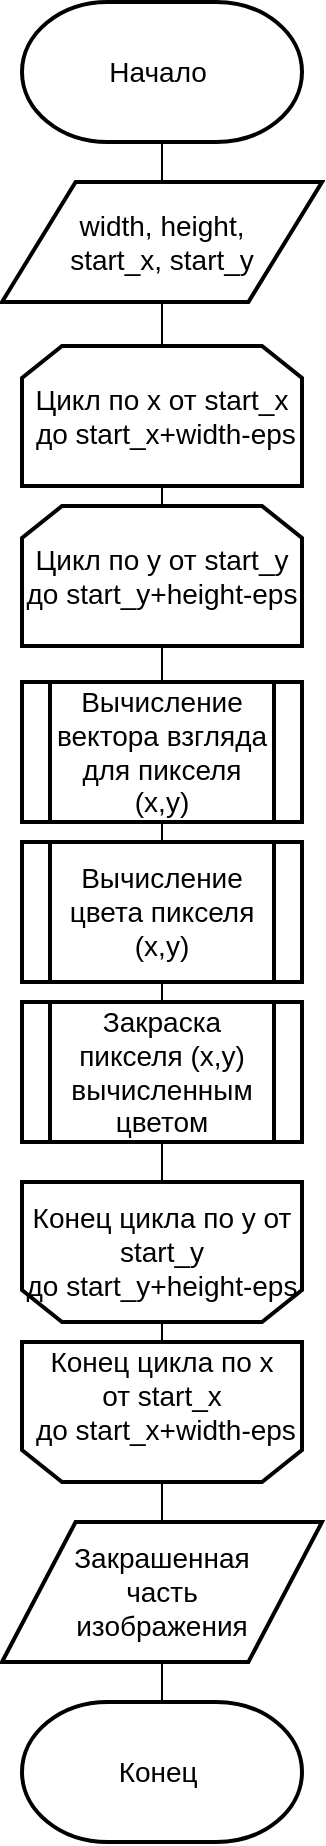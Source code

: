 <mxfile version="13.9.9" type="device"><diagram id="C5RBs43oDa-KdzZeNtuy" name="Page-1"><mxGraphModel dx="952" dy="1813" grid="1" gridSize="10" guides="1" tooltips="1" connect="1" arrows="1" fold="1" page="1" pageScale="1" pageWidth="827" pageHeight="1169" math="0" shadow="0"><root><mxCell id="WIyWlLk6GJQsqaUBKTNV-0"/><mxCell id="WIyWlLk6GJQsqaUBKTNV-1" parent="WIyWlLk6GJQsqaUBKTNV-0"/><mxCell id="0zO_q9Z6jGt5ZVwD8wrc-7" style="edgeStyle=orthogonalEdgeStyle;rounded=0;orthogonalLoop=1;jettySize=auto;html=1;exitX=0.5;exitY=0;exitDx=0;exitDy=0;entryX=0.5;entryY=1;entryDx=0;entryDy=0;endArrow=none;endFill=0;exitPerimeter=0;entryPerimeter=0;" parent="WIyWlLk6GJQsqaUBKTNV-1" source="JJ_70lgWLToMxQxrHuTC-0" target="_blK2kj-LV2LUoSYWWXs-2" edge="1"><mxGeometry relative="1" as="geometry"><mxPoint x="880" y="660" as="sourcePoint"/><mxPoint x="880" y="540" as="targetPoint"/></mxGeometry></mxCell><mxCell id="WdZP0otw79XUUpHIpCqY-11" value="Конец&amp;nbsp;" style="strokeWidth=2;html=1;shape=mxgraph.flowchart.terminator;whiteSpace=wrap;fontSize=14;" parent="WIyWlLk6GJQsqaUBKTNV-1" vertex="1"><mxGeometry x="810" y="730" width="140" height="70" as="geometry"/></mxCell><mxCell id="_blK2kj-LV2LUoSYWWXs-0" style="edgeStyle=orthogonalEdgeStyle;rounded=0;orthogonalLoop=1;jettySize=auto;html=1;exitX=0.5;exitY=1;exitDx=0;exitDy=0;entryX=0.5;entryY=0;entryDx=0;entryDy=0;entryPerimeter=0;endArrow=none;endFill=0;" parent="WIyWlLk6GJQsqaUBKTNV-1" edge="1"><mxGeometry relative="1" as="geometry"><mxPoint x="880" y="42" as="sourcePoint"/><mxPoint x="880" y="52" as="targetPoint"/></mxGeometry></mxCell><mxCell id="_blK2kj-LV2LUoSYWWXs-2" value="&lt;font style=&quot;font-size: 14px&quot;&gt;Начало&amp;nbsp;&lt;/font&gt;" style="strokeWidth=2;html=1;shape=mxgraph.flowchart.terminator;whiteSpace=wrap;fontSize=14;fontFamily=Helvetica;" parent="WIyWlLk6GJQsqaUBKTNV-1" vertex="1"><mxGeometry x="810" y="-120" width="140" height="70" as="geometry"/></mxCell><mxCell id="_blK2kj-LV2LUoSYWWXs-3" style="edgeStyle=orthogonalEdgeStyle;rounded=0;orthogonalLoop=1;jettySize=auto;html=1;exitX=0.5;exitY=1;exitDx=0;exitDy=0;entryX=0.5;entryY=0;entryDx=0;entryDy=0;endArrow=none;endFill=0;" parent="WIyWlLk6GJQsqaUBKTNV-1" edge="1"><mxGeometry relative="1" as="geometry"><mxPoint x="880" y="50" as="targetPoint"/><mxPoint x="880" y="40" as="sourcePoint"/></mxGeometry></mxCell><mxCell id="_blK2kj-LV2LUoSYWWXs-10" style="edgeStyle=orthogonalEdgeStyle;rounded=0;orthogonalLoop=1;jettySize=auto;html=1;exitX=0.5;exitY=1;exitDx=0;exitDy=0;exitPerimeter=0;entryX=0.5;entryY=0;entryDx=0;entryDy=0;endArrow=none;endFill=0;entryPerimeter=0;" parent="WIyWlLk6GJQsqaUBKTNV-1" edge="1"><mxGeometry relative="1" as="geometry"><mxPoint x="880" y="132" as="targetPoint"/><mxPoint x="880" y="122" as="sourcePoint"/></mxGeometry></mxCell><mxCell id="_blK2kj-LV2LUoSYWWXs-17" style="edgeStyle=orthogonalEdgeStyle;rounded=0;orthogonalLoop=1;jettySize=auto;html=1;exitX=0.5;exitY=1;exitDx=0;exitDy=0;exitPerimeter=0;entryX=0.5;entryY=1;entryDx=0;entryDy=0;endArrow=none;endFill=0;" parent="WIyWlLk6GJQsqaUBKTNV-1" source="KI6t1zhLUABQhlnHe4h6-3" edge="1"><mxGeometry relative="1" as="geometry"><mxPoint x="880" y="560" as="sourcePoint"/><mxPoint x="880" y="470" as="targetPoint"/></mxGeometry></mxCell><mxCell id="KI6t1zhLUABQhlnHe4h6-0" value="&lt;span style=&quot;font-size: 14px&quot;&gt;Цикл по x от&amp;nbsp;&lt;/span&gt;&lt;span style=&quot;font-size: 14px&quot;&gt;start_x&lt;/span&gt;&lt;span style=&quot;font-size: 14px&quot;&gt;&lt;br&gt;&amp;nbsp;до&amp;nbsp;&lt;/span&gt;&lt;span style=&quot;font-size: 14px&quot;&gt;start_x+&lt;/span&gt;&lt;span style=&quot;font-size: 14px&quot;&gt;width-eps&lt;/span&gt;" style="shape=loopLimit;whiteSpace=wrap;html=1;strokeWidth=2;" parent="WIyWlLk6GJQsqaUBKTNV-1" vertex="1"><mxGeometry x="810" y="52" width="140" height="70" as="geometry"/></mxCell><mxCell id="0zO_q9Z6jGt5ZVwD8wrc-1" style="edgeStyle=orthogonalEdgeStyle;rounded=0;orthogonalLoop=1;jettySize=auto;html=1;exitX=0.5;exitY=1;exitDx=0;exitDy=0;entryX=0.5;entryY=0;entryDx=0;entryDy=0;endArrow=none;endFill=0;" parent="WIyWlLk6GJQsqaUBKTNV-1" source="KI6t1zhLUABQhlnHe4h6-2" target="0zO_q9Z6jGt5ZVwD8wrc-0" edge="1"><mxGeometry relative="1" as="geometry"/></mxCell><mxCell id="KI6t1zhLUABQhlnHe4h6-2" value="&lt;span style=&quot;font-size: 14px&quot;&gt;Цикл по y от start_y до&amp;nbsp;&lt;/span&gt;&lt;span style=&quot;font-size: 14px&quot;&gt;start_y+&lt;/span&gt;&lt;span style=&quot;font-size: 14px&quot;&gt;height&lt;/span&gt;&lt;span style=&quot;font-size: 14px&quot;&gt;-eps&lt;/span&gt;" style="shape=loopLimit;whiteSpace=wrap;html=1;strokeWidth=2;" parent="WIyWlLk6GJQsqaUBKTNV-1" vertex="1"><mxGeometry x="810" y="132" width="140" height="70" as="geometry"/></mxCell><mxCell id="0zO_q9Z6jGt5ZVwD8wrc-4" style="edgeStyle=orthogonalEdgeStyle;rounded=0;orthogonalLoop=1;jettySize=auto;html=1;exitX=0.5;exitY=1;exitDx=0;exitDy=0;entryX=0.5;entryY=0;entryDx=0;entryDy=0;endArrow=none;endFill=0;" parent="WIyWlLk6GJQsqaUBKTNV-1" source="0zO_q9Z6jGt5ZVwD8wrc-0" target="0zO_q9Z6jGt5ZVwD8wrc-2" edge="1"><mxGeometry relative="1" as="geometry"/></mxCell><mxCell id="0zO_q9Z6jGt5ZVwD8wrc-0" value="Вычисление цвета пикселя (x,y)" style="shape=process;whiteSpace=wrap;html=1;backgroundOutline=1;strokeWidth=2;fontSize=14;" parent="WIyWlLk6GJQsqaUBKTNV-1" vertex="1"><mxGeometry x="810" y="300" width="140" height="70" as="geometry"/></mxCell><mxCell id="0zO_q9Z6jGt5ZVwD8wrc-2" value="Закраска пикселя (x,y) вычисленным цветом" style="shape=process;whiteSpace=wrap;html=1;backgroundOutline=1;strokeWidth=2;fontSize=14;" parent="WIyWlLk6GJQsqaUBKTNV-1" vertex="1"><mxGeometry x="810" y="380" width="140" height="70" as="geometry"/></mxCell><mxCell id="0zO_q9Z6jGt5ZVwD8wrc-5" value="Вычисление вектора взгляда для пикселя (x,y)" style="shape=process;whiteSpace=wrap;html=1;backgroundOutline=1;strokeWidth=2;fontSize=14;" parent="WIyWlLk6GJQsqaUBKTNV-1" vertex="1"><mxGeometry x="810" y="220" width="140" height="70" as="geometry"/></mxCell><mxCell id="KI6t1zhLUABQhlnHe4h6-3" value="&lt;span style=&quot;font-size: 14px&quot;&gt;Конец цикла&amp;nbsp;&lt;/span&gt;&lt;span style=&quot;font-size: 14px&quot;&gt;по y от start_y до&amp;nbsp;&lt;/span&gt;&lt;span style=&quot;font-size: 14px&quot;&gt;start_y+&lt;/span&gt;&lt;span style=&quot;font-size: 14px&quot;&gt;height&lt;/span&gt;&lt;span style=&quot;font-size: 14px&quot;&gt;-eps&lt;/span&gt;" style="shape=loopLimit;whiteSpace=wrap;html=1;strokeWidth=2;direction=west;" parent="WIyWlLk6GJQsqaUBKTNV-1" vertex="1"><mxGeometry x="810" y="470" width="140" height="70" as="geometry"/></mxCell><mxCell id="KI6t1zhLUABQhlnHe4h6-6" value="&lt;span style=&quot;font-size: 14px&quot;&gt;Конец цикла&amp;nbsp;&lt;/span&gt;&lt;span style=&quot;font-size: 14px&quot;&gt;по x от&amp;nbsp;&lt;/span&gt;&lt;span style=&quot;font-size: 14px&quot;&gt;start_x&lt;/span&gt;&lt;span style=&quot;font-size: 14px&quot;&gt;&lt;br&gt;&amp;nbsp;до&amp;nbsp;&lt;/span&gt;&lt;span style=&quot;font-size: 14px&quot;&gt;start_x+&lt;/span&gt;&lt;span style=&quot;font-size: 14px&quot;&gt;width&lt;/span&gt;&lt;span style=&quot;font-size: 14px&quot;&gt;-eps&lt;/span&gt;&lt;span style=&quot;font-size: 14px&quot;&gt;&lt;br&gt;&lt;/span&gt;&lt;span style=&quot;font-size: 14px&quot;&gt;&amp;nbsp;&lt;/span&gt;" style="shape=loopLimit;whiteSpace=wrap;html=1;strokeWidth=2;direction=west;" parent="WIyWlLk6GJQsqaUBKTNV-1" vertex="1"><mxGeometry x="810" y="550" width="140" height="70" as="geometry"/></mxCell><mxCell id="JPrhd-5eOgPDo48qGL33-0" value="&lt;font style=&quot;font-size: 14px&quot;&gt;width, height, &lt;br&gt;start_x, start_y&lt;/font&gt;" style="shape=parallelogram;html=1;strokeWidth=2;perimeter=parallelogramPerimeter;whiteSpace=wrap;rounded=0;arcSize=12;size=0.23;fontSize=13;" parent="WIyWlLk6GJQsqaUBKTNV-1" vertex="1"><mxGeometry x="800" y="-30" width="160" height="60" as="geometry"/></mxCell><mxCell id="JJ_70lgWLToMxQxrHuTC-0" value="&lt;span style=&quot;font-size: 14px&quot;&gt;Закрашенная &lt;br&gt;часть &lt;br&gt;изображения&lt;/span&gt;" style="shape=parallelogram;html=1;strokeWidth=2;perimeter=parallelogramPerimeter;whiteSpace=wrap;rounded=0;arcSize=12;size=0.23;fontSize=13;" parent="WIyWlLk6GJQsqaUBKTNV-1" vertex="1"><mxGeometry x="800" y="640" width="160" height="70" as="geometry"/></mxCell><mxCell id="JJ_70lgWLToMxQxrHuTC-1" style="edgeStyle=orthogonalEdgeStyle;rounded=0;orthogonalLoop=1;jettySize=auto;html=1;exitX=0.5;exitY=0;exitDx=0;exitDy=0;entryX=0.5;entryY=1;entryDx=0;entryDy=0;endArrow=none;endFill=0;exitPerimeter=0;entryPerimeter=0;" parent="WIyWlLk6GJQsqaUBKTNV-1" source="WdZP0otw79XUUpHIpCqY-11" target="JJ_70lgWLToMxQxrHuTC-0" edge="1"><mxGeometry relative="1" as="geometry"><mxPoint x="880" y="680" as="sourcePoint"/><mxPoint x="880" y="-50" as="targetPoint"/></mxGeometry></mxCell></root></mxGraphModel></diagram></mxfile>